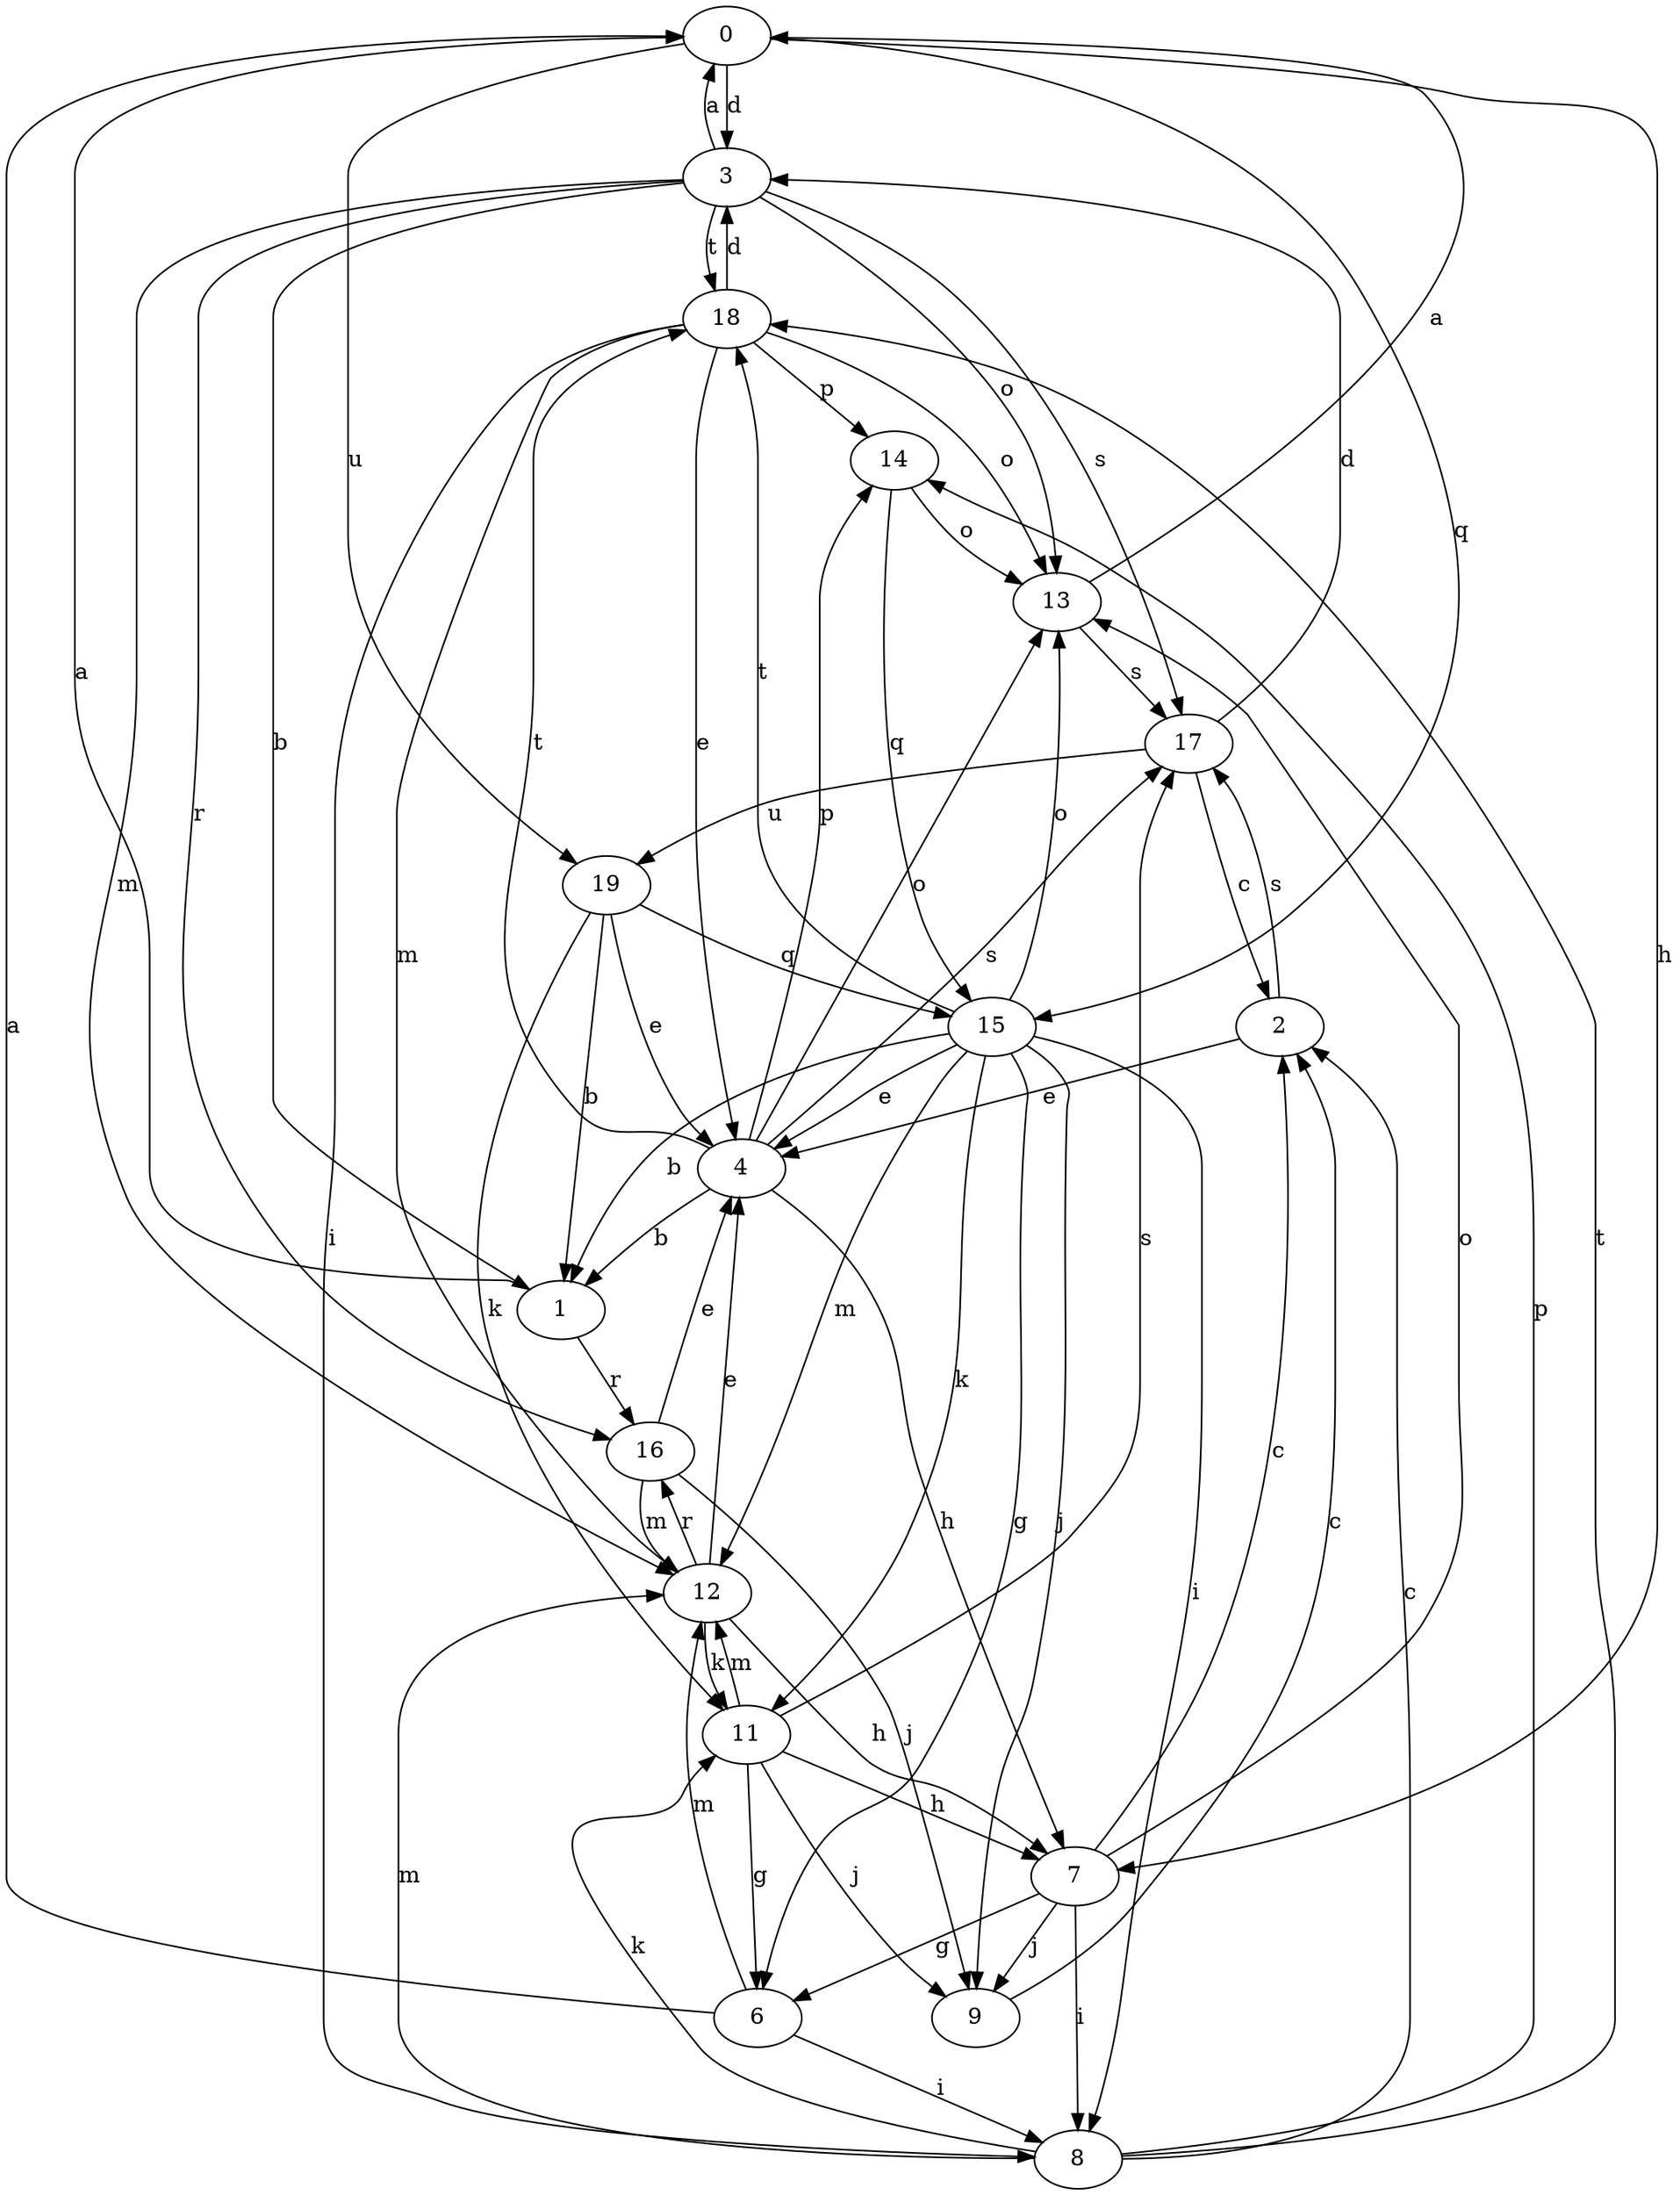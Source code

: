 strict digraph  {
0;
1;
2;
3;
4;
6;
7;
8;
9;
11;
12;
13;
14;
15;
16;
17;
18;
19;
0 -> 3  [label=d];
0 -> 7  [label=h];
0 -> 15  [label=q];
0 -> 19  [label=u];
1 -> 0  [label=a];
1 -> 16  [label=r];
2 -> 4  [label=e];
2 -> 17  [label=s];
3 -> 0  [label=a];
3 -> 1  [label=b];
3 -> 12  [label=m];
3 -> 13  [label=o];
3 -> 16  [label=r];
3 -> 17  [label=s];
3 -> 18  [label=t];
4 -> 1  [label=b];
4 -> 7  [label=h];
4 -> 13  [label=o];
4 -> 14  [label=p];
4 -> 17  [label=s];
4 -> 18  [label=t];
6 -> 0  [label=a];
6 -> 8  [label=i];
6 -> 12  [label=m];
7 -> 2  [label=c];
7 -> 6  [label=g];
7 -> 8  [label=i];
7 -> 9  [label=j];
7 -> 13  [label=o];
8 -> 2  [label=c];
8 -> 11  [label=k];
8 -> 12  [label=m];
8 -> 14  [label=p];
8 -> 18  [label=t];
9 -> 2  [label=c];
11 -> 6  [label=g];
11 -> 7  [label=h];
11 -> 9  [label=j];
11 -> 12  [label=m];
11 -> 17  [label=s];
12 -> 4  [label=e];
12 -> 7  [label=h];
12 -> 11  [label=k];
12 -> 16  [label=r];
13 -> 0  [label=a];
13 -> 17  [label=s];
14 -> 13  [label=o];
14 -> 15  [label=q];
15 -> 1  [label=b];
15 -> 4  [label=e];
15 -> 6  [label=g];
15 -> 8  [label=i];
15 -> 9  [label=j];
15 -> 11  [label=k];
15 -> 12  [label=m];
15 -> 13  [label=o];
15 -> 18  [label=t];
16 -> 4  [label=e];
16 -> 9  [label=j];
16 -> 12  [label=m];
17 -> 2  [label=c];
17 -> 3  [label=d];
17 -> 19  [label=u];
18 -> 3  [label=d];
18 -> 4  [label=e];
18 -> 8  [label=i];
18 -> 12  [label=m];
18 -> 13  [label=o];
18 -> 14  [label=p];
19 -> 1  [label=b];
19 -> 4  [label=e];
19 -> 11  [label=k];
19 -> 15  [label=q];
}
